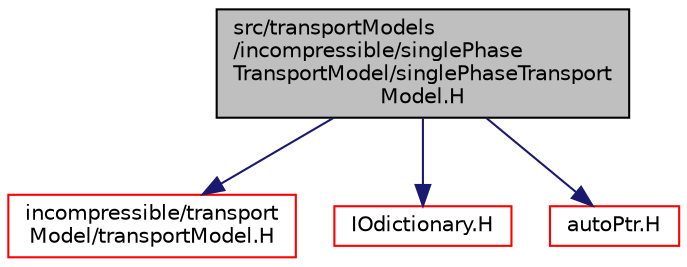 digraph "src/transportModels/incompressible/singlePhaseTransportModel/singlePhaseTransportModel.H"
{
  bgcolor="transparent";
  edge [fontname="Helvetica",fontsize="10",labelfontname="Helvetica",labelfontsize="10"];
  node [fontname="Helvetica",fontsize="10",shape=record];
  Node0 [label="src/transportModels\l/incompressible/singlePhase\lTransportModel/singlePhaseTransport\lModel.H",height=0.2,width=0.4,color="black", fillcolor="grey75", style="filled", fontcolor="black"];
  Node0 -> Node1 [color="midnightblue",fontsize="10",style="solid",fontname="Helvetica"];
  Node1 [label="incompressible/transport\lModel/transportModel.H",height=0.2,width=0.4,color="red",URL="$a17315.html"];
  Node0 -> Node76 [color="midnightblue",fontsize="10",style="solid",fontname="Helvetica"];
  Node76 [label="IOdictionary.H",height=0.2,width=0.4,color="red",URL="$a09749.html"];
  Node0 -> Node84 [color="midnightblue",fontsize="10",style="solid",fontname="Helvetica"];
  Node84 [label="autoPtr.H",height=0.2,width=0.4,color="red",URL="$a11828.html"];
}
